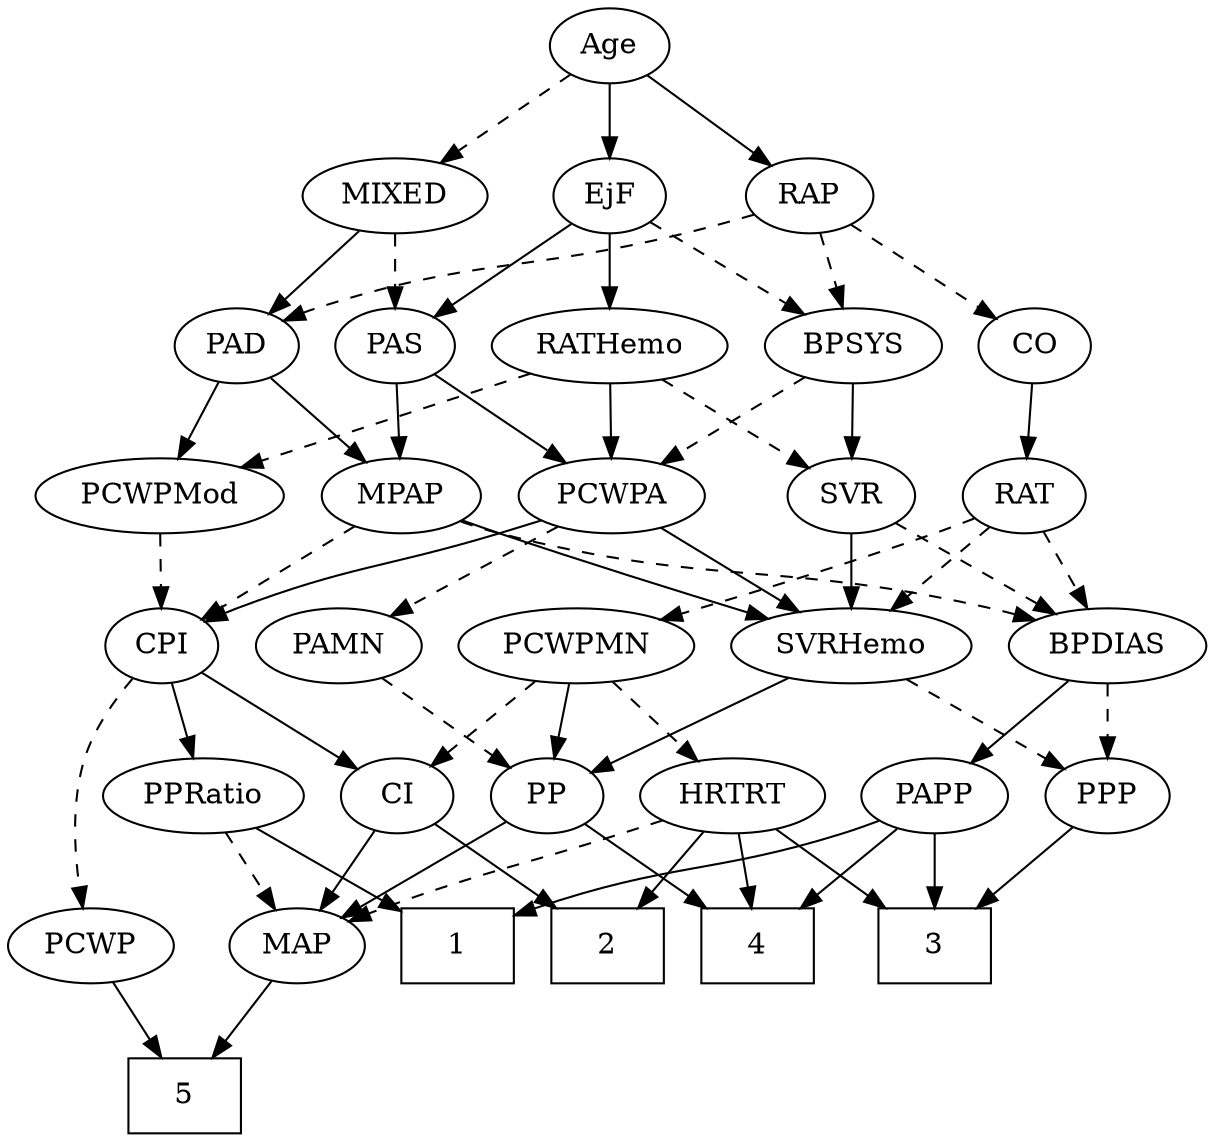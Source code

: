strict digraph {
	graph [bb="0,0,542.34,540"];
	node [label="\N"];
	1	[height=0.5,
		pos="198.1,90",
		shape=box,
		width=0.75];
	2	[height=0.5,
		pos="270.1,90",
		shape=box,
		width=0.75];
	3	[height=0.5,
		pos="423.1,90",
		shape=box,
		width=0.75];
	4	[height=0.5,
		pos="342.1,90",
		shape=box,
		width=0.75];
	5	[height=0.5,
		pos="77.097,18",
		shape=box,
		width=0.75];
	Age	[height=0.5,
		pos="285.1,522",
		width=0.75];
	EjF	[height=0.5,
		pos="285.1,450",
		width=0.75];
	Age -> EjF	[pos="e,285.1,468.1 285.1,503.7 285.1,495.98 285.1,486.71 285.1,478.11",
		style=solid];
	RAP	[height=0.5,
		pos="374.1,450",
		width=0.77632];
	Age -> RAP	[pos="e,357.13,464.35 301.84,507.83 315.18,497.34 334.06,482.49 349.18,470.6",
		style=solid];
	MIXED	[height=0.5,
		pos="191.1,450",
		width=1.1193];
	Age -> MIXED	[pos="e,210.98,465.8 267.42,507.83 253.86,497.74 234.9,483.62 219.26,471.98",
		style=dashed];
	BPSYS	[height=0.5,
		pos="390.1,378",
		width=1.0471];
	EjF -> BPSYS	[pos="e,368.96,393.09 303.87,436.49 319.58,426.01 342.29,410.87 360.46,398.76",
		style=dashed];
	PAS	[height=0.5,
		pos="191.1,378",
		width=0.75];
	EjF -> PAS	[pos="e,208.38,391.87 267.42,435.83 253.15,425.21 232.87,410.11 216.81,398.15",
		style=solid];
	RATHemo	[height=0.5,
		pos="285.1,378",
		width=1.3721];
	EjF -> RATHemo	[pos="e,285.1,396.1 285.1,431.7 285.1,423.98 285.1,414.71 285.1,406.11",
		style=solid];
	RAP -> BPSYS	[pos="e,386.15,396.28 377.97,432.05 379.75,424.26 381.91,414.82 383.91,406.08",
		style=dashed];
	PAD	[height=0.5,
		pos="117.1,378",
		width=0.79437];
	RAP -> PAD	[pos="e,138.89,389.68 349.97,440.72 340.96,437.77 330.62,434.55 321.1,432 248.18,412.45 226.83,419.54 155.1,396 152.84,395.26 150.53,394.43 \
148.23,393.54",
		style=dashed];
	CO	[height=0.5,
		pos="473.1,378",
		width=0.75];
	RAP -> CO	[pos="e,455.05,391.76 392.26,436.16 407.47,425.41 429.39,409.91 446.56,397.76",
		style=dashed];
	MIXED -> PAD	[pos="e,132.46,393.54 174.67,433.46 164.43,423.78 151.11,411.17 139.86,400.53",
		style=solid];
	MIXED -> PAS	[pos="e,191.1,396.1 191.1,431.7 191.1,423.98 191.1,414.71 191.1,406.11",
		style=dashed];
	MPAP	[height=0.5,
		pos="192.1,306",
		width=0.97491];
	CPI	[height=0.5,
		pos="87.097,234",
		width=0.75];
	MPAP -> CPI	[pos="e,105.43,247.22 171.6,291.34 155.09,280.33 131.74,264.76 113.77,252.78",
		style=dashed];
	SVRHemo	[height=0.5,
		pos="390.1,234",
		width=1.3902];
	MPAP -> SVRHemo	[pos="e,354.49,246.84 219.03,294.41 224.65,292.25 230.56,290.02 236.1,288 272.53,274.7 314.13,260.44 344.9,250.06",
		style=solid];
	BPDIAS	[height=0.5,
		pos="500.1,234",
		width=1.1735];
	MPAP -> BPDIAS	[pos="e,469.03,246.2 218.33,293.87 224.11,291.7 230.25,289.61 236.1,288 328.68,262.57 355.95,275.25 449.1,252 452.46,251.16 455.92,250.21 \
459.38,249.19",
		style=dashed];
	SVR	[height=0.5,
		pos="390.1,306",
		width=0.77632];
	BPSYS -> SVR	[pos="e,390.1,324.1 390.1,359.7 390.1,351.98 390.1,342.71 390.1,334.11",
		style=solid];
	PCWPA	[height=0.5,
		pos="287.1,306",
		width=1.1555];
	BPSYS -> PCWPA	[pos="e,308.62,321.63 369.25,362.83 354.24,352.63 333.75,338.71 316.99,327.32",
		style=dashed];
	PAD -> MPAP	[pos="e,175.8,322.21 132.64,362.5 142.98,352.84 156.78,339.97 168.47,329.05",
		style=solid];
	PCWPMod	[height=0.5,
		pos="87.097,306",
		width=1.4443];
	PAD -> PCWPMod	[pos="e,94.364,323.96 109.99,360.41 106.53,352.34 102.28,342.43 98.392,333.35",
		style=solid];
	RAT	[height=0.5,
		pos="468.1,306",
		width=0.75827];
	CO -> RAT	[pos="e,469.32,324.1 471.86,359.7 471.31,351.98 470.65,342.71 470.03,334.11",
		style=solid];
	PAS -> MPAP	[pos="e,191.85,324.1 191.34,359.7 191.45,351.98 191.59,342.71 191.71,334.11",
		style=solid];
	PAS -> PCWPA	[pos="e,266.6,321.94 208.7,364.16 222.63,354.01 242.34,339.64 258.52,327.84",
		style=solid];
	PAMN	[height=0.5,
		pos="168.1,234",
		width=1.011];
	PP	[height=0.5,
		pos="249.1,162",
		width=0.75];
	PAMN -> PP	[pos="e,233.2,176.74 185.67,217.81 197.28,207.78 212.62,194.52 225.31,183.55",
		style=dashed];
	RATHemo -> SVR	[pos="e,371.22,319.59 307.88,361.81 324.01,351.06 345.71,336.59 362.77,325.22",
		style=dashed];
	RATHemo -> PCWPMod	[pos="e,122.19,319.41 250.61,364.81 217.69,353.17 167.93,335.58 131.95,322.86",
		style=dashed];
	RATHemo -> PCWPA	[pos="e,286.61,324.1 285.59,359.7 285.81,351.98 286.08,342.71 286.32,334.11",
		style=solid];
	PPRatio	[height=0.5,
		pos="92.097,162",
		width=1.1013];
	CPI -> PPRatio	[pos="e,90.875,180.1 88.333,215.7 88.884,207.98 89.546,198.71 90.16,190.11",
		style=solid];
	PCWP	[height=0.5,
		pos="35.097,90",
		width=0.97491];
	CPI -> PCWP	[pos="e,33.695,108.11 71.245,218.89 61.33,209.05 49.299,195.04 43.097,180 35.024,160.43 33.284,136.44 33.42,118.3",
		style=dashed];
	CI	[height=0.5,
		pos="177.1,162",
		width=0.75];
	CPI -> CI	[pos="e,160.24,176.11 104.03,219.83 117.6,209.27 136.85,194.3 152.19,182.37",
		style=solid];
	PCWPMN	[height=0.5,
		pos="272.1,234",
		width=1.3902];
	RAT -> PCWPMN	[pos="e,308.03,246.57 445.64,295.39 439.65,292.9 433.15,290.29 427.1,288 390.61,274.21 348.73,259.99 317.7,249.75",
		style=dashed];
	RAT -> SVRHemo	[pos="e,407.76,250.85 452.31,290.83 441.72,281.33 427.54,268.6 415.39,257.7",
		style=dashed];
	RAT -> BPDIAS	[pos="e,492.35,251.96 475.68,288.41 479.41,280.25 484,270.22 488.18,261.07",
		style=dashed];
	SVR -> SVRHemo	[pos="e,390.1,252.1 390.1,287.7 390.1,279.98 390.1,270.71 390.1,262.11",
		style=solid];
	SVR -> BPDIAS	[pos="e,477.35,249.47 409.26,292.81 425.7,282.34 449.71,267.07 468.91,254.84",
		style=dashed];
	PCWPMod -> CPI	[pos="e,87.097,252.1 87.097,287.7 87.097,279.98 87.097,270.71 87.097,262.11",
		style=dashed];
	PCWPA -> PAMN	[pos="e,190.64,248.26 263.3,291 244.95,280.21 219.41,265.18 199.4,253.41",
		style=dashed];
	PCWPA -> CPI	[pos="e,108.21,245.54 255.29,294.32 248.94,292.21 242.31,290.02 236.1,288 185.98,271.67 172.15,271.3 123.1,252 121.26,251.28 119.39,250.51 \
117.51,249.71",
		style=solid];
	PCWPA -> SVRHemo	[pos="e,367.71,250.21 308.44,290.5 323.06,280.56 342.68,267.23 359.02,256.12",
		style=solid];
	PCWPMN -> PP	[pos="e,254.61,179.79 266.53,216.05 263.9,208.06 260.71,198.33 257.77,189.4",
		style=solid];
	PCWPMN -> CI	[pos="e,194.62,175.91 251.01,217.46 236.85,207.03 218.09,193.2 203.01,182.09",
		style=dashed];
	HRTRT	[height=0.5,
		pos="334.1,162",
		width=1.1013];
	PCWPMN -> HRTRT	[pos="e,319.94,178.99 286.79,216.41 294.7,207.48 304.59,196.31 313.28,186.5",
		style=dashed];
	SVRHemo -> PP	[pos="e,270.35,173.55 361.9,219 338.06,207.17 303.98,190.25 279.53,178.11",
		style=solid];
	PPP	[height=0.5,
		pos="500.1,162",
		width=0.75];
	SVRHemo -> PPP	[pos="e,481.28,174.97 413.69,217.98 430.9,207.04 454.26,192.17 472.36,180.65",
		style=dashed];
	BPDIAS -> PPP	[pos="e,500.1,180.1 500.1,215.7 500.1,207.98 500.1,198.71 500.1,190.11",
		style=dashed];
	PAPP	[height=0.5,
		pos="423.1,162",
		width=0.88464];
	BPDIAS -> PAPP	[pos="e,439.35,177.77 483.01,217.46 472.42,207.84 458.68,195.34 447.02,184.75",
		style=solid];
	MAP	[height=0.5,
		pos="122.1,90",
		width=0.84854];
	MAP -> 5	[pos="e,88.105,36.124 111.66,72.765 106.31,64.44 99.664,54.104 93.635,44.725",
		style=solid];
	PP -> 4	[pos="e,319.4,108.08 266.59,147.83 279.08,138.43 296.22,125.53 311.02,114.39",
		style=solid];
	PP -> MAP	[pos="e,143.83,102.98 228.97,149.91 208.47,138.61 176.42,120.94 152.76,107.9",
		style=solid];
	PPP -> 3	[pos="e,441.92,108.11 484.51,146.83 474.52,137.75 461.28,125.71 449.65,115.14",
		style=solid];
	PPRatio -> 1	[pos="e,172.18,108.11 113.55,146.83 127.97,137.31 147.3,124.55 163.83,113.63",
		style=solid];
	PPRatio -> MAP	[pos="e,114.9,107.79 99.359,144.05 102.82,135.97 107.04,126.12 110.91,117.11",
		style=dashed];
	PCWP -> 5	[pos="e,66.629,36.447 45.05,72.411 49.926,64.285 55.913,54.307 61.386,45.184",
		style=solid];
	CI -> 2	[pos="e,247.4,108.08 194.59,147.83 207.08,138.43 224.22,125.53 239.02,114.39",
		style=solid];
	CI -> MAP	[pos="e,134.39,106.64 165.16,145.81 157.98,136.67 148.69,124.85 140.58,114.52",
		style=solid];
	PAPP -> 1	[pos="e,225.37,104.58 398.8,149.92 393.68,147.8 388.25,145.71 383.1,144 321.32,123.56 300.24,130 234.89,107.9",
		style=solid];
	PAPP -> 3	[pos="e,423.1,108.1 423.1,143.7 423.1,135.98 423.1,126.71 423.1,118.11",
		style=solid];
	PAPP -> 4	[pos="e,362,108.2 406.31,146.5 395.75,137.36 381.85,125.36 369.69,114.85",
		style=solid];
	HRTRT -> 2	[pos="e,285.91,108.29 319.57,145.12 311.66,136.46 301.69,125.55 292.77,115.8",
		style=solid];
	HRTRT -> 3	[pos="e,401.43,108.04 352.97,146.15 364.72,136.92 380.08,124.83 393.43,114.33",
		style=solid];
	HRTRT -> 4	[pos="e,340.14,108.1 336.07,143.7 336.96,135.98 338.02,126.71 339,118.11",
		style=solid];
	HRTRT -> MAP	[pos="e,145.6,101.53 303.85,150.25 297.67,148.12 291.19,145.95 285.1,144 230.84,126.66 215.73,127.17 162.1,108 159.73,107.16 157.31,106.24 \
154.88,105.3",
		style=dashed];
}
